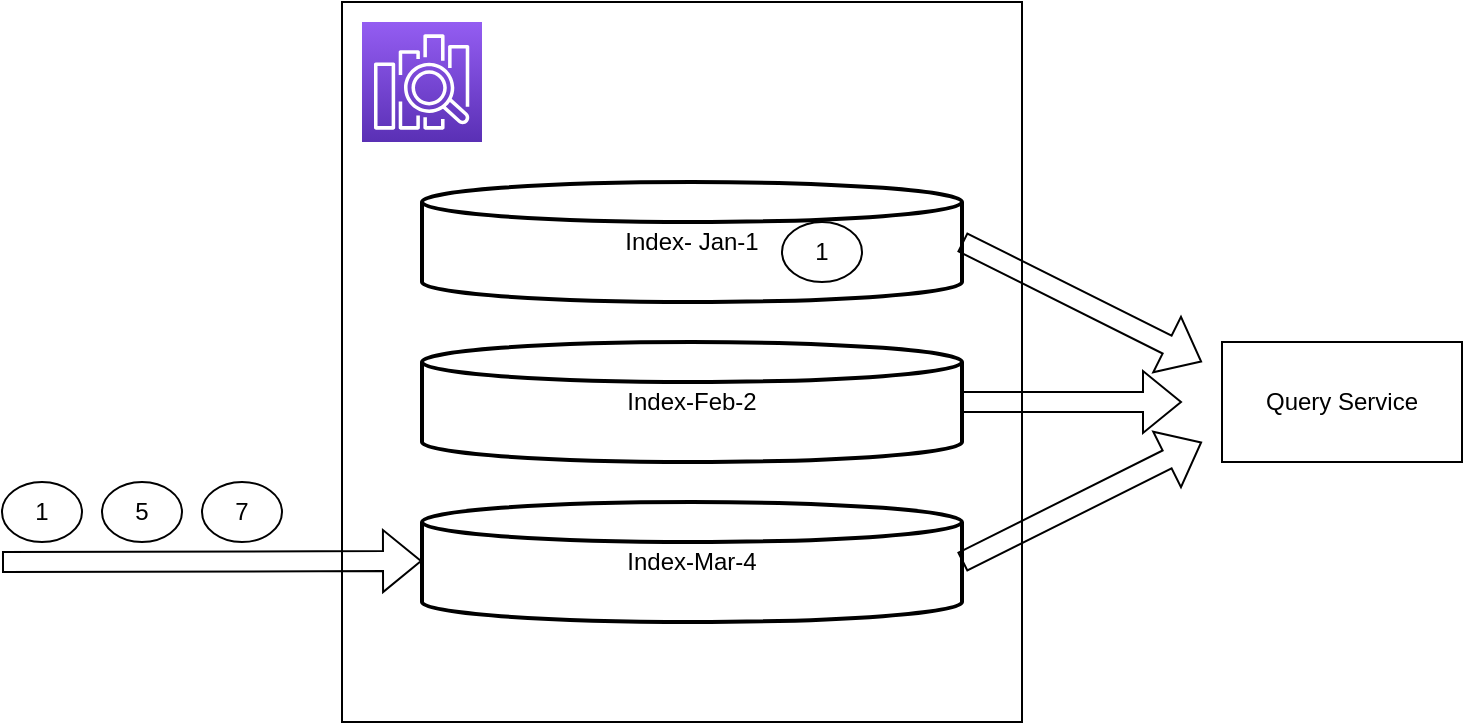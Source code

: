 <mxfile version="17.1.2" type="github"><diagram id="LZFTOOTDuIyTbi4reMNh" name="Page-1"><mxGraphModel dx="1213" dy="676" grid="1" gridSize="10" guides="1" tooltips="1" connect="1" arrows="1" fold="1" page="1" pageScale="1" pageWidth="850" pageHeight="1100" math="0" shadow="0"><root><mxCell id="0"/><mxCell id="1" parent="0"/><mxCell id="YL2mK_GLCXmbDGwUpMA7-2" value="" style="rounded=0;whiteSpace=wrap;html=1;" vertex="1" parent="1"><mxGeometry x="330" y="160" width="340" height="360" as="geometry"/></mxCell><mxCell id="YL2mK_GLCXmbDGwUpMA7-1" value="" style="sketch=0;points=[[0,0,0],[0.25,0,0],[0.5,0,0],[0.75,0,0],[1,0,0],[0,1,0],[0.25,1,0],[0.5,1,0],[0.75,1,0],[1,1,0],[0,0.25,0],[0,0.5,0],[0,0.75,0],[1,0.25,0],[1,0.5,0],[1,0.75,0]];outlineConnect=0;fontColor=#232F3E;gradientColor=#945DF2;gradientDirection=north;fillColor=#5A30B5;strokeColor=#ffffff;dashed=0;verticalLabelPosition=bottom;verticalAlign=top;align=center;html=1;fontSize=12;fontStyle=0;aspect=fixed;shape=mxgraph.aws4.resourceIcon;resIcon=mxgraph.aws4.elasticsearch_service;" vertex="1" parent="1"><mxGeometry x="340" y="170" width="60" height="60" as="geometry"/></mxCell><mxCell id="YL2mK_GLCXmbDGwUpMA7-3" value="Index- Jan-1" style="strokeWidth=2;html=1;shape=mxgraph.flowchart.database;whiteSpace=wrap;" vertex="1" parent="1"><mxGeometry x="370" y="250" width="270" height="60" as="geometry"/></mxCell><mxCell id="YL2mK_GLCXmbDGwUpMA7-4" value="Index-Feb-2" style="strokeWidth=2;html=1;shape=mxgraph.flowchart.database;whiteSpace=wrap;" vertex="1" parent="1"><mxGeometry x="370" y="330" width="270" height="60" as="geometry"/></mxCell><mxCell id="YL2mK_GLCXmbDGwUpMA7-5" value="Index-Mar-4" style="strokeWidth=2;html=1;shape=mxgraph.flowchart.database;whiteSpace=wrap;" vertex="1" parent="1"><mxGeometry x="370" y="410" width="270" height="60" as="geometry"/></mxCell><mxCell id="YL2mK_GLCXmbDGwUpMA7-6" value="" style="shape=flexArrow;endArrow=classic;html=1;rounded=0;" edge="1" parent="1"><mxGeometry width="50" height="50" relative="1" as="geometry"><mxPoint x="160" y="440" as="sourcePoint"/><mxPoint x="370" y="439.5" as="targetPoint"/></mxGeometry></mxCell><mxCell id="YL2mK_GLCXmbDGwUpMA7-8" value="1" style="ellipse;whiteSpace=wrap;html=1;" vertex="1" parent="1"><mxGeometry x="550" y="270" width="40" height="30" as="geometry"/></mxCell><mxCell id="YL2mK_GLCXmbDGwUpMA7-9" value="1" style="ellipse;whiteSpace=wrap;html=1;" vertex="1" parent="1"><mxGeometry x="160" y="400" width="40" height="30" as="geometry"/></mxCell><mxCell id="YL2mK_GLCXmbDGwUpMA7-10" value="5" style="ellipse;whiteSpace=wrap;html=1;" vertex="1" parent="1"><mxGeometry x="210" y="400" width="40" height="30" as="geometry"/></mxCell><mxCell id="YL2mK_GLCXmbDGwUpMA7-11" value="7" style="ellipse;whiteSpace=wrap;html=1;" vertex="1" parent="1"><mxGeometry x="260" y="400" width="40" height="30" as="geometry"/></mxCell><mxCell id="YL2mK_GLCXmbDGwUpMA7-12" value="" style="shape=flexArrow;endArrow=classic;html=1;rounded=0;exitX=1;exitY=0.5;exitDx=0;exitDy=0;exitPerimeter=0;" edge="1" parent="1" source="YL2mK_GLCXmbDGwUpMA7-3"><mxGeometry width="50" height="50" relative="1" as="geometry"><mxPoint x="730" y="410" as="sourcePoint"/><mxPoint x="760" y="340" as="targetPoint"/></mxGeometry></mxCell><mxCell id="YL2mK_GLCXmbDGwUpMA7-13" value="" style="shape=flexArrow;endArrow=classic;html=1;rounded=0;exitX=1;exitY=0.5;exitDx=0;exitDy=0;exitPerimeter=0;" edge="1" parent="1" source="YL2mK_GLCXmbDGwUpMA7-5"><mxGeometry width="50" height="50" relative="1" as="geometry"><mxPoint x="650" y="290" as="sourcePoint"/><mxPoint x="760" y="380" as="targetPoint"/></mxGeometry></mxCell><mxCell id="YL2mK_GLCXmbDGwUpMA7-14" value="" style="shape=flexArrow;endArrow=classic;html=1;rounded=0;exitX=1;exitY=0.5;exitDx=0;exitDy=0;exitPerimeter=0;" edge="1" parent="1" source="YL2mK_GLCXmbDGwUpMA7-4"><mxGeometry width="50" height="50" relative="1" as="geometry"><mxPoint x="660" y="300" as="sourcePoint"/><mxPoint x="750" y="360" as="targetPoint"/></mxGeometry></mxCell><mxCell id="YL2mK_GLCXmbDGwUpMA7-15" value="Query Service" style="rounded=0;whiteSpace=wrap;html=1;" vertex="1" parent="1"><mxGeometry x="770" y="330" width="120" height="60" as="geometry"/></mxCell></root></mxGraphModel></diagram></mxfile>